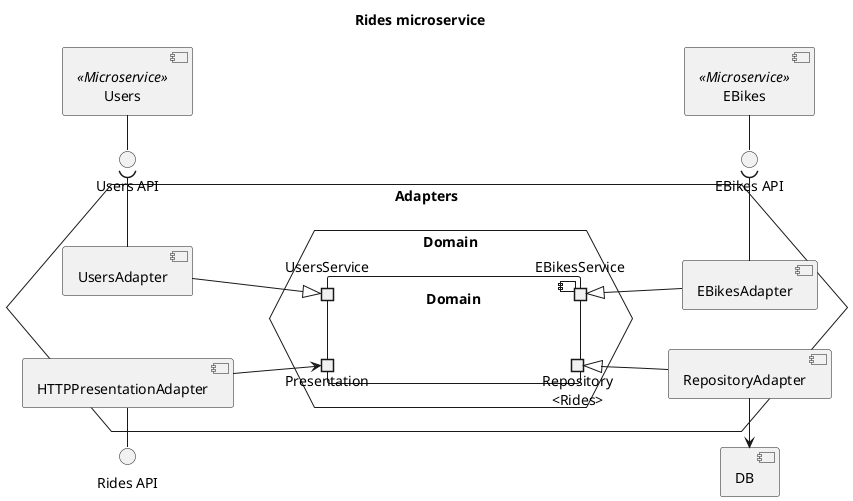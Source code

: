 @startuml rides-components

title "Rides microservice"

left to right direction

component "DB"
interface "Rides API" as RidesAPI
interface "EBikes API" as EBikesAPI
interface "Users API" as UsersAPI

hexagon Adapters {
    hexagon Domain as DomainHex {
        component Domain {
            'ports in or out are just used for layout purposes and do not have any semantic'
            portout "Repository\n<Rides>" as Repo
            portin Presentation
            portin UsersService
            portout EBikesService
        }
    }

    component "RepositoryAdapter" as RepoAdapter
    RepoAdapter -l-> DB
    RepoAdapter -u-|> Repo

    component EBikesAdapter
    EBikesAdapter -r-( EBikesAPI
    EBikesAdapter -u-|> EBikesService

    component UsersAdapter
    UsersAdapter -r-( UsersAPI
    UsersAdapter -d-|> UsersService

    component "HTTPPresentationAdapter" as HTTPAdapter
    HTTPAdapter -l-() RidesAPI
    HTTPAdapter -d-> Presentation
}

component "EBikes" as EBikes <<Microservice>>
EBikes -r-() EBikesAPI

component "Users" as Users <<Microservice>>
Users -r-() UsersAPI

@enduml
